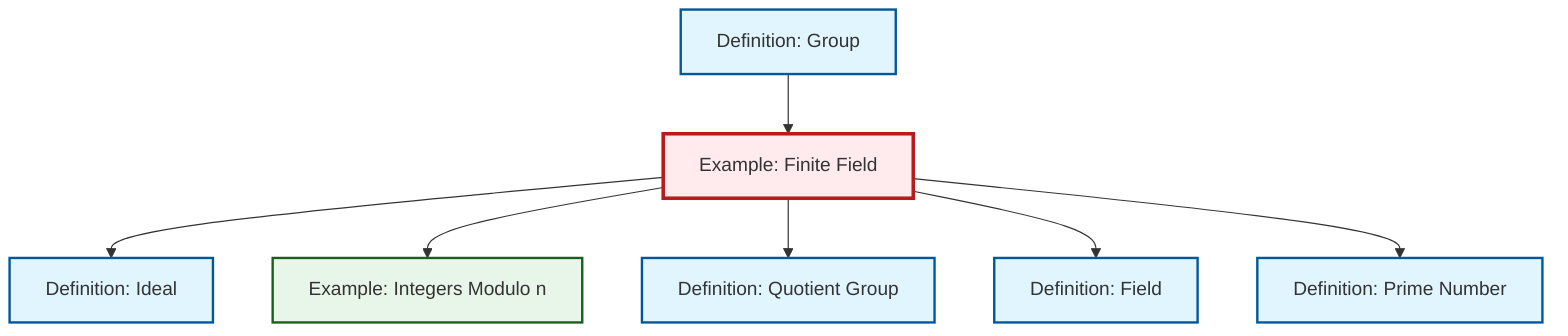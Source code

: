 graph TD
    classDef definition fill:#e1f5fe,stroke:#01579b,stroke-width:2px
    classDef theorem fill:#f3e5f5,stroke:#4a148c,stroke-width:2px
    classDef axiom fill:#fff3e0,stroke:#e65100,stroke-width:2px
    classDef example fill:#e8f5e9,stroke:#1b5e20,stroke-width:2px
    classDef current fill:#ffebee,stroke:#b71c1c,stroke-width:3px
    def-field["Definition: Field"]:::definition
    def-prime["Definition: Prime Number"]:::definition
    def-quotient-group["Definition: Quotient Group"]:::definition
    ex-finite-field["Example: Finite Field"]:::example
    def-ideal["Definition: Ideal"]:::definition
    ex-quotient-integers-mod-n["Example: Integers Modulo n"]:::example
    def-group["Definition: Group"]:::definition
    ex-finite-field --> def-ideal
    ex-finite-field --> ex-quotient-integers-mod-n
    ex-finite-field --> def-quotient-group
    ex-finite-field --> def-field
    ex-finite-field --> def-prime
    def-group --> ex-finite-field
    class ex-finite-field current